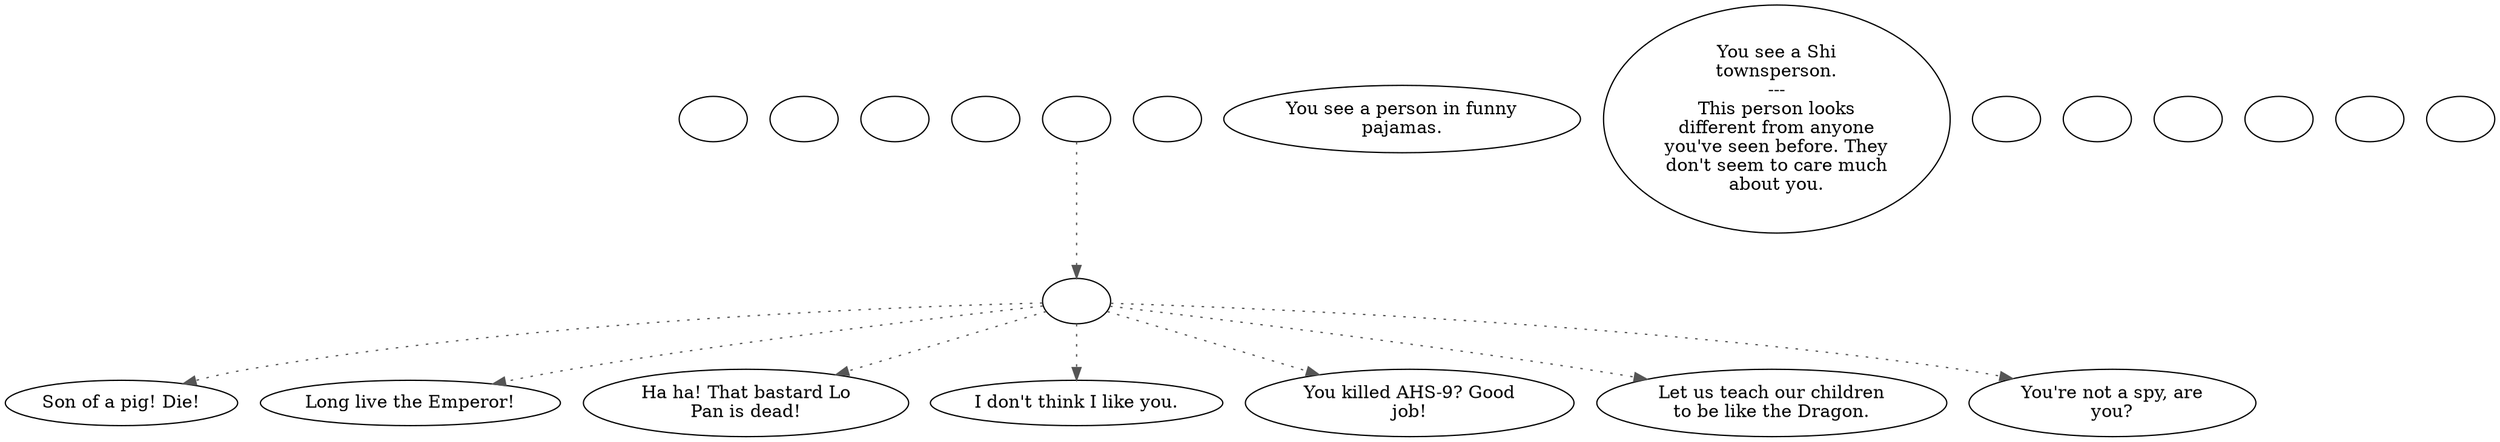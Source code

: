 digraph fcgudpea {
  "checkPartyMembersNearDoor" [style=filled       fillcolor="#FFFFFF"       color="#000000"]
  "checkPartyMembersNearDoor" [label=""]
  "start" [style=filled       fillcolor="#FFFFFF"       color="#000000"]
  "start" [label=""]
  "critter_p_proc" [style=filled       fillcolor="#FFFFFF"       color="#000000"]
  "critter_p_proc" [label=""]
  "pickup_p_proc" [style=filled       fillcolor="#FFFFFF"       color="#000000"]
  "pickup_p_proc" [label=""]
  "talk_p_proc" [style=filled       fillcolor="#FFFFFF"       color="#000000"]
  "talk_p_proc" -> "Node008" [style=dotted color="#555555"]
  "talk_p_proc" -> "Node004" [style=dotted color="#555555"]
  "talk_p_proc" -> "Node003" [style=dotted color="#555555"]
  "talk_p_proc" -> "Node002" [style=dotted color="#555555"]
  "talk_p_proc" -> "Node007" [style=dotted color="#555555"]
  "talk_p_proc" -> "Node005" [style=dotted color="#555555"]
  "talk_p_proc" -> "Node001" [style=dotted color="#555555"]
  "talk_p_proc" [label=""]
  "destroy_p_proc" [style=filled       fillcolor="#FFFFFF"       color="#000000"]
  "destroy_p_proc" [label=""]
  "look_at_p_proc" [style=filled       fillcolor="#FFFFFF"       color="#000000"]
  "look_at_p_proc" [label="You see a person in funny\npajamas."]
  "description_p_proc" [style=filled       fillcolor="#FFFFFF"       color="#000000"]
  "description_p_proc" [label="You see a Shi\ntownsperson.\n---\nThis person looks\ndifferent from anyone\nyou've seen before. They\ndon't seem to care much\nabout you."]
  "use_skill_on_p_proc" [style=filled       fillcolor="#FFFFFF"       color="#000000"]
  "use_skill_on_p_proc" [label=""]
  "damage_p_proc" [style=filled       fillcolor="#FFFFFF"       color="#000000"]
  "damage_p_proc" [label=""]
  "map_enter_p_proc" [style=filled       fillcolor="#FFFFFF"       color="#000000"]
  "map_enter_p_proc" [label=""]
  "timed_event_p_proc" [style=filled       fillcolor="#FFFFFF"       color="#000000"]
  "timed_event_p_proc" -> "talk_p_proc" [style=dotted color="#555555"]
  "timed_event_p_proc" [label=""]
  "push_p_proc" [style=filled       fillcolor="#FFFFFF"       color="#000000"]
  "push_p_proc" [label=""]
  "Node998" [style=filled       fillcolor="#FFFFFF"       color="#000000"]
  "Node998" [label=""]
  "Node999" [style=filled       fillcolor="#FFFFFF"       color="#000000"]
  "Node999" [label=""]
  "Node001" [style=filled       fillcolor="#FFFFFF"       color="#000000"]
  "Node001" [label="You're not a spy, are\nyou?"]
  "Node002" [style=filled       fillcolor="#FFFFFF"       color="#000000"]
  "Node002" [label="I don't think I like you."]
  "Node003" [style=filled       fillcolor="#FFFFFF"       color="#000000"]
  "Node003" [label="Ha ha! That bastard Lo\nPan is dead!"]
  "Node004" [style=filled       fillcolor="#FFFFFF"       color="#000000"]
  "Node004" [label="Long live the Emperor!"]
  "Node005" [style=filled       fillcolor="#FFFFFF"       color="#000000"]
  "Node005" [label="Let us teach our children\nto be like the Dragon."]
  "Node007" [style=filled       fillcolor="#FFFFFF"       color="#000000"]
  "Node007" [label="You killed AHS-9? Good\njob!"]
  "Node008" [style=filled       fillcolor="#FFFFFF"       color="#000000"]
  "Node008" [label="Son of a pig! Die!"]
}
